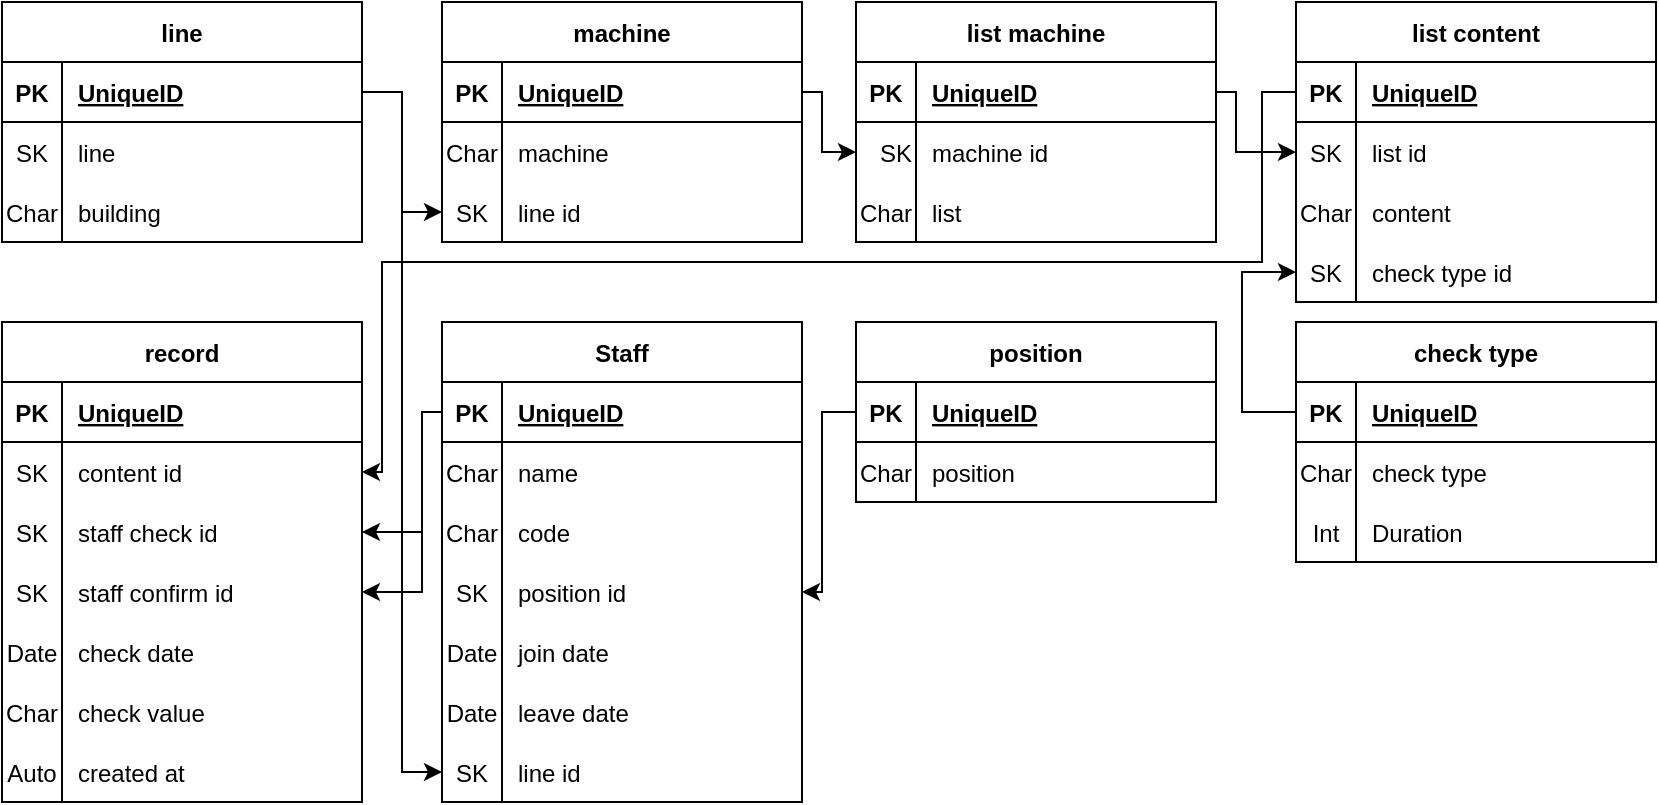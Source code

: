 <mxfile version="20.2.3" type="device"><diagram id="Ev0WNCF3IKm8s9I9lzgw" name="Page-1"><mxGraphModel dx="1185" dy="753" grid="1" gridSize="10" guides="1" tooltips="1" connect="1" arrows="1" fold="1" page="1" pageScale="1" pageWidth="827" pageHeight="1169" math="0" shadow="0"><root><mxCell id="0"/><mxCell id="1" parent="0"/><mxCell id="_2Ecs154uM6czlzR4PsC-23" value="line" style="shape=table;startSize=30;container=1;collapsible=1;childLayout=tableLayout;fixedRows=1;rowLines=0;fontStyle=1;align=center;resizeLast=1;" parent="1" vertex="1"><mxGeometry y="40" width="180" height="120" as="geometry"/></mxCell><mxCell id="_2Ecs154uM6czlzR4PsC-24" value="" style="shape=tableRow;horizontal=0;startSize=0;swimlaneHead=0;swimlaneBody=0;fillColor=none;collapsible=0;dropTarget=0;points=[[0,0.5],[1,0.5]];portConstraint=eastwest;top=0;left=0;right=0;bottom=1;" parent="_2Ecs154uM6czlzR4PsC-23" vertex="1"><mxGeometry y="30" width="180" height="30" as="geometry"/></mxCell><mxCell id="_2Ecs154uM6czlzR4PsC-25" value="PK" style="shape=partialRectangle;connectable=0;fillColor=none;top=0;left=0;bottom=0;right=0;fontStyle=1;overflow=hidden;" parent="_2Ecs154uM6czlzR4PsC-24" vertex="1"><mxGeometry width="30" height="30" as="geometry"><mxRectangle width="30" height="30" as="alternateBounds"/></mxGeometry></mxCell><mxCell id="_2Ecs154uM6czlzR4PsC-26" value="UniqueID" style="shape=partialRectangle;connectable=0;fillColor=none;top=0;left=0;bottom=0;right=0;align=left;spacingLeft=6;fontStyle=5;overflow=hidden;" parent="_2Ecs154uM6czlzR4PsC-24" vertex="1"><mxGeometry x="30" width="150" height="30" as="geometry"><mxRectangle width="150" height="30" as="alternateBounds"/></mxGeometry></mxCell><mxCell id="_2Ecs154uM6czlzR4PsC-27" value="" style="shape=tableRow;horizontal=0;startSize=0;swimlaneHead=0;swimlaneBody=0;fillColor=none;collapsible=0;dropTarget=0;points=[[0,0.5],[1,0.5]];portConstraint=eastwest;top=0;left=0;right=0;bottom=0;" parent="_2Ecs154uM6czlzR4PsC-23" vertex="1"><mxGeometry y="60" width="180" height="30" as="geometry"/></mxCell><mxCell id="_2Ecs154uM6czlzR4PsC-28" value="SK" style="shape=partialRectangle;connectable=0;fillColor=none;top=0;left=0;bottom=0;right=0;editable=1;overflow=hidden;" parent="_2Ecs154uM6czlzR4PsC-27" vertex="1"><mxGeometry width="30" height="30" as="geometry"><mxRectangle width="30" height="30" as="alternateBounds"/></mxGeometry></mxCell><mxCell id="_2Ecs154uM6czlzR4PsC-29" value="line" style="shape=partialRectangle;connectable=0;fillColor=none;top=0;left=0;bottom=0;right=0;align=left;spacingLeft=6;overflow=hidden;" parent="_2Ecs154uM6czlzR4PsC-27" vertex="1"><mxGeometry x="30" width="150" height="30" as="geometry"><mxRectangle width="150" height="30" as="alternateBounds"/></mxGeometry></mxCell><mxCell id="_2Ecs154uM6czlzR4PsC-30" value="" style="shape=tableRow;horizontal=0;startSize=0;swimlaneHead=0;swimlaneBody=0;fillColor=none;collapsible=0;dropTarget=0;points=[[0,0.5],[1,0.5]];portConstraint=eastwest;top=0;left=0;right=0;bottom=0;" parent="_2Ecs154uM6czlzR4PsC-23" vertex="1"><mxGeometry y="90" width="180" height="30" as="geometry"/></mxCell><mxCell id="_2Ecs154uM6czlzR4PsC-31" value="Char" style="shape=partialRectangle;connectable=0;fillColor=none;top=0;left=0;bottom=0;right=0;editable=1;overflow=hidden;" parent="_2Ecs154uM6czlzR4PsC-30" vertex="1"><mxGeometry width="30" height="30" as="geometry"><mxRectangle width="30" height="30" as="alternateBounds"/></mxGeometry></mxCell><mxCell id="_2Ecs154uM6czlzR4PsC-32" value="building" style="shape=partialRectangle;connectable=0;fillColor=none;top=0;left=0;bottom=0;right=0;align=left;spacingLeft=6;overflow=hidden;" parent="_2Ecs154uM6czlzR4PsC-30" vertex="1"><mxGeometry x="30" width="150" height="30" as="geometry"><mxRectangle width="150" height="30" as="alternateBounds"/></mxGeometry></mxCell><mxCell id="_2Ecs154uM6czlzR4PsC-36" value="machine" style="shape=table;startSize=30;container=1;collapsible=1;childLayout=tableLayout;fixedRows=1;rowLines=0;fontStyle=1;align=center;resizeLast=1;" parent="1" vertex="1"><mxGeometry x="220" y="40" width="180" height="120" as="geometry"/></mxCell><mxCell id="_2Ecs154uM6czlzR4PsC-37" value="" style="shape=tableRow;horizontal=0;startSize=0;swimlaneHead=0;swimlaneBody=0;fillColor=none;collapsible=0;dropTarget=0;points=[[0,0.5],[1,0.5]];portConstraint=eastwest;top=0;left=0;right=0;bottom=1;" parent="_2Ecs154uM6czlzR4PsC-36" vertex="1"><mxGeometry y="30" width="180" height="30" as="geometry"/></mxCell><mxCell id="_2Ecs154uM6czlzR4PsC-38" value="PK" style="shape=partialRectangle;connectable=0;fillColor=none;top=0;left=0;bottom=0;right=0;fontStyle=1;overflow=hidden;" parent="_2Ecs154uM6czlzR4PsC-37" vertex="1"><mxGeometry width="30" height="30" as="geometry"><mxRectangle width="30" height="30" as="alternateBounds"/></mxGeometry></mxCell><mxCell id="_2Ecs154uM6czlzR4PsC-39" value="UniqueID" style="shape=partialRectangle;connectable=0;fillColor=none;top=0;left=0;bottom=0;right=0;align=left;spacingLeft=6;fontStyle=5;overflow=hidden;" parent="_2Ecs154uM6czlzR4PsC-37" vertex="1"><mxGeometry x="30" width="150" height="30" as="geometry"><mxRectangle width="150" height="30" as="alternateBounds"/></mxGeometry></mxCell><mxCell id="_2Ecs154uM6czlzR4PsC-40" value="" style="shape=tableRow;horizontal=0;startSize=0;swimlaneHead=0;swimlaneBody=0;fillColor=none;collapsible=0;dropTarget=0;points=[[0,0.5],[1,0.5]];portConstraint=eastwest;top=0;left=0;right=0;bottom=0;" parent="_2Ecs154uM6czlzR4PsC-36" vertex="1"><mxGeometry y="60" width="180" height="30" as="geometry"/></mxCell><mxCell id="_2Ecs154uM6czlzR4PsC-41" value="Char" style="shape=partialRectangle;connectable=0;fillColor=none;top=0;left=0;bottom=0;right=0;editable=1;overflow=hidden;" parent="_2Ecs154uM6czlzR4PsC-40" vertex="1"><mxGeometry width="30" height="30" as="geometry"><mxRectangle width="30" height="30" as="alternateBounds"/></mxGeometry></mxCell><mxCell id="_2Ecs154uM6czlzR4PsC-42" value="machine" style="shape=partialRectangle;connectable=0;fillColor=none;top=0;left=0;bottom=0;right=0;align=left;spacingLeft=6;overflow=hidden;" parent="_2Ecs154uM6czlzR4PsC-40" vertex="1"><mxGeometry x="30" width="150" height="30" as="geometry"><mxRectangle width="150" height="30" as="alternateBounds"/></mxGeometry></mxCell><mxCell id="_2Ecs154uM6czlzR4PsC-43" value="" style="shape=tableRow;horizontal=0;startSize=0;swimlaneHead=0;swimlaneBody=0;fillColor=none;collapsible=0;dropTarget=0;points=[[0,0.5],[1,0.5]];portConstraint=eastwest;top=0;left=0;right=0;bottom=0;" parent="_2Ecs154uM6czlzR4PsC-36" vertex="1"><mxGeometry y="90" width="180" height="30" as="geometry"/></mxCell><mxCell id="_2Ecs154uM6czlzR4PsC-44" value="SK" style="shape=partialRectangle;connectable=0;fillColor=none;top=0;left=0;bottom=0;right=0;editable=1;overflow=hidden;" parent="_2Ecs154uM6czlzR4PsC-43" vertex="1"><mxGeometry width="30" height="30" as="geometry"><mxRectangle width="30" height="30" as="alternateBounds"/></mxGeometry></mxCell><mxCell id="_2Ecs154uM6czlzR4PsC-45" value="line id" style="shape=partialRectangle;connectable=0;fillColor=none;top=0;left=0;bottom=0;right=0;align=left;spacingLeft=6;overflow=hidden;" parent="_2Ecs154uM6czlzR4PsC-43" vertex="1"><mxGeometry x="30" width="150" height="30" as="geometry"><mxRectangle width="150" height="30" as="alternateBounds"/></mxGeometry></mxCell><mxCell id="_2Ecs154uM6czlzR4PsC-46" value="list machine" style="shape=table;startSize=30;container=1;collapsible=1;childLayout=tableLayout;fixedRows=1;rowLines=0;fontStyle=1;align=center;resizeLast=1;" parent="1" vertex="1"><mxGeometry x="427" y="40" width="180" height="120" as="geometry"/></mxCell><mxCell id="_2Ecs154uM6czlzR4PsC-47" value="" style="shape=tableRow;horizontal=0;startSize=0;swimlaneHead=0;swimlaneBody=0;fillColor=none;collapsible=0;dropTarget=0;points=[[0,0.5],[1,0.5]];portConstraint=eastwest;top=0;left=0;right=0;bottom=1;" parent="_2Ecs154uM6czlzR4PsC-46" vertex="1"><mxGeometry y="30" width="180" height="30" as="geometry"/></mxCell><mxCell id="_2Ecs154uM6czlzR4PsC-48" value="PK" style="shape=partialRectangle;connectable=0;fillColor=none;top=0;left=0;bottom=0;right=0;fontStyle=1;overflow=hidden;" parent="_2Ecs154uM6czlzR4PsC-47" vertex="1"><mxGeometry width="30" height="30" as="geometry"><mxRectangle width="30" height="30" as="alternateBounds"/></mxGeometry></mxCell><mxCell id="_2Ecs154uM6czlzR4PsC-49" value="UniqueID" style="shape=partialRectangle;connectable=0;fillColor=none;top=0;left=0;bottom=0;right=0;align=left;spacingLeft=6;fontStyle=5;overflow=hidden;" parent="_2Ecs154uM6czlzR4PsC-47" vertex="1"><mxGeometry x="30" width="150" height="30" as="geometry"><mxRectangle width="150" height="30" as="alternateBounds"/></mxGeometry></mxCell><mxCell id="_2Ecs154uM6czlzR4PsC-50" value="" style="shape=tableRow;horizontal=0;startSize=0;swimlaneHead=0;swimlaneBody=0;fillColor=none;collapsible=0;dropTarget=0;points=[[0,0.5],[1,0.5]];portConstraint=eastwest;top=0;left=0;right=0;bottom=0;" parent="_2Ecs154uM6czlzR4PsC-46" vertex="1"><mxGeometry y="60" width="180" height="30" as="geometry"/></mxCell><mxCell id="_2Ecs154uM6czlzR4PsC-51" value="   SK" style="shape=partialRectangle;connectable=0;fillColor=none;top=0;left=0;bottom=0;right=0;editable=1;overflow=hidden;" parent="_2Ecs154uM6czlzR4PsC-50" vertex="1"><mxGeometry width="30" height="30" as="geometry"><mxRectangle width="30" height="30" as="alternateBounds"/></mxGeometry></mxCell><mxCell id="_2Ecs154uM6czlzR4PsC-52" value="machine id" style="shape=partialRectangle;connectable=0;fillColor=none;top=0;left=0;bottom=0;right=0;align=left;spacingLeft=6;overflow=hidden;" parent="_2Ecs154uM6czlzR4PsC-50" vertex="1"><mxGeometry x="30" width="150" height="30" as="geometry"><mxRectangle width="150" height="30" as="alternateBounds"/></mxGeometry></mxCell><mxCell id="_2Ecs154uM6czlzR4PsC-53" value="" style="shape=tableRow;horizontal=0;startSize=0;swimlaneHead=0;swimlaneBody=0;fillColor=none;collapsible=0;dropTarget=0;points=[[0,0.5],[1,0.5]];portConstraint=eastwest;top=0;left=0;right=0;bottom=0;" parent="_2Ecs154uM6czlzR4PsC-46" vertex="1"><mxGeometry y="90" width="180" height="30" as="geometry"/></mxCell><mxCell id="_2Ecs154uM6czlzR4PsC-54" value="Char" style="shape=partialRectangle;connectable=0;fillColor=none;top=0;left=0;bottom=0;right=0;editable=1;overflow=hidden;" parent="_2Ecs154uM6czlzR4PsC-53" vertex="1"><mxGeometry width="30" height="30" as="geometry"><mxRectangle width="30" height="30" as="alternateBounds"/></mxGeometry></mxCell><mxCell id="_2Ecs154uM6czlzR4PsC-55" value="list" style="shape=partialRectangle;connectable=0;fillColor=none;top=0;left=0;bottom=0;right=0;align=left;spacingLeft=6;overflow=hidden;" parent="_2Ecs154uM6czlzR4PsC-53" vertex="1"><mxGeometry x="30" width="150" height="30" as="geometry"><mxRectangle width="150" height="30" as="alternateBounds"/></mxGeometry></mxCell><mxCell id="_2Ecs154uM6czlzR4PsC-56" value="list content" style="shape=table;startSize=30;container=1;collapsible=1;childLayout=tableLayout;fixedRows=1;rowLines=0;fontStyle=1;align=center;resizeLast=1;" parent="1" vertex="1"><mxGeometry x="647" y="40" width="180" height="150" as="geometry"/></mxCell><mxCell id="_2Ecs154uM6czlzR4PsC-57" value="" style="shape=tableRow;horizontal=0;startSize=0;swimlaneHead=0;swimlaneBody=0;fillColor=none;collapsible=0;dropTarget=0;points=[[0,0.5],[1,0.5]];portConstraint=eastwest;top=0;left=0;right=0;bottom=1;" parent="_2Ecs154uM6czlzR4PsC-56" vertex="1"><mxGeometry y="30" width="180" height="30" as="geometry"/></mxCell><mxCell id="_2Ecs154uM6czlzR4PsC-58" value="PK" style="shape=partialRectangle;connectable=0;fillColor=none;top=0;left=0;bottom=0;right=0;fontStyle=1;overflow=hidden;" parent="_2Ecs154uM6czlzR4PsC-57" vertex="1"><mxGeometry width="30" height="30" as="geometry"><mxRectangle width="30" height="30" as="alternateBounds"/></mxGeometry></mxCell><mxCell id="_2Ecs154uM6czlzR4PsC-59" value="UniqueID" style="shape=partialRectangle;connectable=0;fillColor=none;top=0;left=0;bottom=0;right=0;align=left;spacingLeft=6;fontStyle=5;overflow=hidden;" parent="_2Ecs154uM6czlzR4PsC-57" vertex="1"><mxGeometry x="30" width="150" height="30" as="geometry"><mxRectangle width="150" height="30" as="alternateBounds"/></mxGeometry></mxCell><mxCell id="_2Ecs154uM6czlzR4PsC-60" value="" style="shape=tableRow;horizontal=0;startSize=0;swimlaneHead=0;swimlaneBody=0;fillColor=none;collapsible=0;dropTarget=0;points=[[0,0.5],[1,0.5]];portConstraint=eastwest;top=0;left=0;right=0;bottom=0;" parent="_2Ecs154uM6czlzR4PsC-56" vertex="1"><mxGeometry y="60" width="180" height="30" as="geometry"/></mxCell><mxCell id="_2Ecs154uM6czlzR4PsC-61" value="SK" style="shape=partialRectangle;connectable=0;fillColor=none;top=0;left=0;bottom=0;right=0;editable=1;overflow=hidden;" parent="_2Ecs154uM6czlzR4PsC-60" vertex="1"><mxGeometry width="30" height="30" as="geometry"><mxRectangle width="30" height="30" as="alternateBounds"/></mxGeometry></mxCell><mxCell id="_2Ecs154uM6czlzR4PsC-62" value="list id" style="shape=partialRectangle;connectable=0;fillColor=none;top=0;left=0;bottom=0;right=0;align=left;spacingLeft=6;overflow=hidden;" parent="_2Ecs154uM6czlzR4PsC-60" vertex="1"><mxGeometry x="30" width="150" height="30" as="geometry"><mxRectangle width="150" height="30" as="alternateBounds"/></mxGeometry></mxCell><mxCell id="_2Ecs154uM6czlzR4PsC-63" value="" style="shape=tableRow;horizontal=0;startSize=0;swimlaneHead=0;swimlaneBody=0;fillColor=none;collapsible=0;dropTarget=0;points=[[0,0.5],[1,0.5]];portConstraint=eastwest;top=0;left=0;right=0;bottom=0;" parent="_2Ecs154uM6czlzR4PsC-56" vertex="1"><mxGeometry y="90" width="180" height="30" as="geometry"/></mxCell><mxCell id="_2Ecs154uM6czlzR4PsC-64" value="Char" style="shape=partialRectangle;connectable=0;fillColor=none;top=0;left=0;bottom=0;right=0;editable=1;overflow=hidden;" parent="_2Ecs154uM6czlzR4PsC-63" vertex="1"><mxGeometry width="30" height="30" as="geometry"><mxRectangle width="30" height="30" as="alternateBounds"/></mxGeometry></mxCell><mxCell id="_2Ecs154uM6czlzR4PsC-65" value="content" style="shape=partialRectangle;connectable=0;fillColor=none;top=0;left=0;bottom=0;right=0;align=left;spacingLeft=6;overflow=hidden;" parent="_2Ecs154uM6czlzR4PsC-63" vertex="1"><mxGeometry x="30" width="150" height="30" as="geometry"><mxRectangle width="150" height="30" as="alternateBounds"/></mxGeometry></mxCell><mxCell id="_2Ecs154uM6czlzR4PsC-69" value="" style="shape=tableRow;horizontal=0;startSize=0;swimlaneHead=0;swimlaneBody=0;fillColor=none;collapsible=0;dropTarget=0;points=[[0,0.5],[1,0.5]];portConstraint=eastwest;top=0;left=0;right=0;bottom=0;" parent="_2Ecs154uM6czlzR4PsC-56" vertex="1"><mxGeometry y="120" width="180" height="30" as="geometry"/></mxCell><mxCell id="_2Ecs154uM6czlzR4PsC-70" value="SK" style="shape=partialRectangle;connectable=0;fillColor=none;top=0;left=0;bottom=0;right=0;editable=1;overflow=hidden;" parent="_2Ecs154uM6czlzR4PsC-69" vertex="1"><mxGeometry width="30" height="30" as="geometry"><mxRectangle width="30" height="30" as="alternateBounds"/></mxGeometry></mxCell><mxCell id="_2Ecs154uM6czlzR4PsC-71" value="check type id" style="shape=partialRectangle;connectable=0;fillColor=none;top=0;left=0;bottom=0;right=0;align=left;spacingLeft=6;overflow=hidden;" parent="_2Ecs154uM6czlzR4PsC-69" vertex="1"><mxGeometry x="30" width="150" height="30" as="geometry"><mxRectangle width="150" height="30" as="alternateBounds"/></mxGeometry></mxCell><mxCell id="_2Ecs154uM6czlzR4PsC-72" value="record" style="shape=table;startSize=30;container=1;collapsible=1;childLayout=tableLayout;fixedRows=1;rowLines=0;fontStyle=1;align=center;resizeLast=1;" parent="1" vertex="1"><mxGeometry y="200" width="180" height="240" as="geometry"/></mxCell><mxCell id="_2Ecs154uM6czlzR4PsC-73" value="" style="shape=tableRow;horizontal=0;startSize=0;swimlaneHead=0;swimlaneBody=0;fillColor=none;collapsible=0;dropTarget=0;points=[[0,0.5],[1,0.5]];portConstraint=eastwest;top=0;left=0;right=0;bottom=1;" parent="_2Ecs154uM6czlzR4PsC-72" vertex="1"><mxGeometry y="30" width="180" height="30" as="geometry"/></mxCell><mxCell id="_2Ecs154uM6czlzR4PsC-74" value="PK" style="shape=partialRectangle;connectable=0;fillColor=none;top=0;left=0;bottom=0;right=0;fontStyle=1;overflow=hidden;" parent="_2Ecs154uM6czlzR4PsC-73" vertex="1"><mxGeometry width="30" height="30" as="geometry"><mxRectangle width="30" height="30" as="alternateBounds"/></mxGeometry></mxCell><mxCell id="_2Ecs154uM6czlzR4PsC-75" value="UniqueID" style="shape=partialRectangle;connectable=0;fillColor=none;top=0;left=0;bottom=0;right=0;align=left;spacingLeft=6;fontStyle=5;overflow=hidden;" parent="_2Ecs154uM6czlzR4PsC-73" vertex="1"><mxGeometry x="30" width="150" height="30" as="geometry"><mxRectangle width="150" height="30" as="alternateBounds"/></mxGeometry></mxCell><mxCell id="_2Ecs154uM6czlzR4PsC-76" value="" style="shape=tableRow;horizontal=0;startSize=0;swimlaneHead=0;swimlaneBody=0;fillColor=none;collapsible=0;dropTarget=0;points=[[0,0.5],[1,0.5]];portConstraint=eastwest;top=0;left=0;right=0;bottom=0;" parent="_2Ecs154uM6czlzR4PsC-72" vertex="1"><mxGeometry y="60" width="180" height="30" as="geometry"/></mxCell><mxCell id="_2Ecs154uM6czlzR4PsC-77" value="SK" style="shape=partialRectangle;connectable=0;fillColor=none;top=0;left=0;bottom=0;right=0;editable=1;overflow=hidden;" parent="_2Ecs154uM6czlzR4PsC-76" vertex="1"><mxGeometry width="30" height="30" as="geometry"><mxRectangle width="30" height="30" as="alternateBounds"/></mxGeometry></mxCell><mxCell id="_2Ecs154uM6czlzR4PsC-78" value="content id" style="shape=partialRectangle;connectable=0;fillColor=none;top=0;left=0;bottom=0;right=0;align=left;spacingLeft=6;overflow=hidden;" parent="_2Ecs154uM6czlzR4PsC-76" vertex="1"><mxGeometry x="30" width="150" height="30" as="geometry"><mxRectangle width="150" height="30" as="alternateBounds"/></mxGeometry></mxCell><mxCell id="_2Ecs154uM6czlzR4PsC-79" value="" style="shape=tableRow;horizontal=0;startSize=0;swimlaneHead=0;swimlaneBody=0;fillColor=none;collapsible=0;dropTarget=0;points=[[0,0.5],[1,0.5]];portConstraint=eastwest;top=0;left=0;right=0;bottom=0;" parent="_2Ecs154uM6czlzR4PsC-72" vertex="1"><mxGeometry y="90" width="180" height="30" as="geometry"/></mxCell><mxCell id="_2Ecs154uM6czlzR4PsC-80" value="SK" style="shape=partialRectangle;connectable=0;fillColor=none;top=0;left=0;bottom=0;right=0;editable=1;overflow=hidden;" parent="_2Ecs154uM6czlzR4PsC-79" vertex="1"><mxGeometry width="30" height="30" as="geometry"><mxRectangle width="30" height="30" as="alternateBounds"/></mxGeometry></mxCell><mxCell id="_2Ecs154uM6czlzR4PsC-81" value="staff check id" style="shape=partialRectangle;connectable=0;fillColor=none;top=0;left=0;bottom=0;right=0;align=left;spacingLeft=6;overflow=hidden;" parent="_2Ecs154uM6czlzR4PsC-79" vertex="1"><mxGeometry x="30" width="150" height="30" as="geometry"><mxRectangle width="150" height="30" as="alternateBounds"/></mxGeometry></mxCell><mxCell id="_2Ecs154uM6czlzR4PsC-82" value="" style="shape=tableRow;horizontal=0;startSize=0;swimlaneHead=0;swimlaneBody=0;fillColor=none;collapsible=0;dropTarget=0;points=[[0,0.5],[1,0.5]];portConstraint=eastwest;top=0;left=0;right=0;bottom=0;" parent="_2Ecs154uM6czlzR4PsC-72" vertex="1"><mxGeometry y="120" width="180" height="30" as="geometry"/></mxCell><mxCell id="_2Ecs154uM6czlzR4PsC-83" value="SK" style="shape=partialRectangle;connectable=0;fillColor=none;top=0;left=0;bottom=0;right=0;editable=1;overflow=hidden;" parent="_2Ecs154uM6czlzR4PsC-82" vertex="1"><mxGeometry width="30" height="30" as="geometry"><mxRectangle width="30" height="30" as="alternateBounds"/></mxGeometry></mxCell><mxCell id="_2Ecs154uM6czlzR4PsC-84" value="staff confirm id" style="shape=partialRectangle;connectable=0;fillColor=none;top=0;left=0;bottom=0;right=0;align=left;spacingLeft=6;overflow=hidden;" parent="_2Ecs154uM6czlzR4PsC-82" vertex="1"><mxGeometry x="30" width="150" height="30" as="geometry"><mxRectangle width="150" height="30" as="alternateBounds"/></mxGeometry></mxCell><mxCell id="_2Ecs154uM6czlzR4PsC-91" value="" style="shape=tableRow;horizontal=0;startSize=0;swimlaneHead=0;swimlaneBody=0;fillColor=none;collapsible=0;dropTarget=0;points=[[0,0.5],[1,0.5]];portConstraint=eastwest;top=0;left=0;right=0;bottom=0;" parent="_2Ecs154uM6czlzR4PsC-72" vertex="1"><mxGeometry y="150" width="180" height="30" as="geometry"/></mxCell><mxCell id="_2Ecs154uM6czlzR4PsC-92" value="Date" style="shape=partialRectangle;connectable=0;fillColor=none;top=0;left=0;bottom=0;right=0;editable=1;overflow=hidden;" parent="_2Ecs154uM6czlzR4PsC-91" vertex="1"><mxGeometry width="30" height="30" as="geometry"><mxRectangle width="30" height="30" as="alternateBounds"/></mxGeometry></mxCell><mxCell id="_2Ecs154uM6czlzR4PsC-93" value="check date" style="shape=partialRectangle;connectable=0;fillColor=none;top=0;left=0;bottom=0;right=0;align=left;spacingLeft=6;overflow=hidden;" parent="_2Ecs154uM6czlzR4PsC-91" vertex="1"><mxGeometry x="30" width="150" height="30" as="geometry"><mxRectangle width="150" height="30" as="alternateBounds"/></mxGeometry></mxCell><mxCell id="2SD9ZNdZj4F0sZAUb_Pm-61" value="" style="shape=tableRow;horizontal=0;startSize=0;swimlaneHead=0;swimlaneBody=0;fillColor=none;collapsible=0;dropTarget=0;points=[[0,0.5],[1,0.5]];portConstraint=eastwest;top=0;left=0;right=0;bottom=0;" parent="_2Ecs154uM6czlzR4PsC-72" vertex="1"><mxGeometry y="180" width="180" height="30" as="geometry"/></mxCell><mxCell id="2SD9ZNdZj4F0sZAUb_Pm-62" value="Char" style="shape=partialRectangle;connectable=0;fillColor=none;top=0;left=0;bottom=0;right=0;editable=1;overflow=hidden;" parent="2SD9ZNdZj4F0sZAUb_Pm-61" vertex="1"><mxGeometry width="30" height="30" as="geometry"><mxRectangle width="30" height="30" as="alternateBounds"/></mxGeometry></mxCell><mxCell id="2SD9ZNdZj4F0sZAUb_Pm-63" value="check value" style="shape=partialRectangle;connectable=0;fillColor=none;top=0;left=0;bottom=0;right=0;align=left;spacingLeft=6;overflow=hidden;" parent="2SD9ZNdZj4F0sZAUb_Pm-61" vertex="1"><mxGeometry x="30" width="150" height="30" as="geometry"><mxRectangle width="150" height="30" as="alternateBounds"/></mxGeometry></mxCell><mxCell id="dlh7ymFN80G6ZpTlw3_Z-6" value="" style="shape=tableRow;horizontal=0;startSize=0;swimlaneHead=0;swimlaneBody=0;fillColor=none;collapsible=0;dropTarget=0;points=[[0,0.5],[1,0.5]];portConstraint=eastwest;top=0;left=0;right=0;bottom=0;" vertex="1" parent="_2Ecs154uM6czlzR4PsC-72"><mxGeometry y="210" width="180" height="30" as="geometry"/></mxCell><mxCell id="dlh7ymFN80G6ZpTlw3_Z-7" value="Auto" style="shape=partialRectangle;connectable=0;fillColor=none;top=0;left=0;bottom=0;right=0;editable=1;overflow=hidden;" vertex="1" parent="dlh7ymFN80G6ZpTlw3_Z-6"><mxGeometry width="30" height="30" as="geometry"><mxRectangle width="30" height="30" as="alternateBounds"/></mxGeometry></mxCell><mxCell id="dlh7ymFN80G6ZpTlw3_Z-8" value="created at" style="shape=partialRectangle;connectable=0;fillColor=none;top=0;left=0;bottom=0;right=0;align=left;spacingLeft=6;overflow=hidden;" vertex="1" parent="dlh7ymFN80G6ZpTlw3_Z-6"><mxGeometry x="30" width="150" height="30" as="geometry"><mxRectangle width="150" height="30" as="alternateBounds"/></mxGeometry></mxCell><mxCell id="2SD9ZNdZj4F0sZAUb_Pm-1" value="Staff" style="shape=table;startSize=30;container=1;collapsible=1;childLayout=tableLayout;fixedRows=1;rowLines=0;fontStyle=1;align=center;resizeLast=1;" parent="1" vertex="1"><mxGeometry x="220" y="200" width="180" height="240" as="geometry"/></mxCell><mxCell id="2SD9ZNdZj4F0sZAUb_Pm-2" value="" style="shape=tableRow;horizontal=0;startSize=0;swimlaneHead=0;swimlaneBody=0;fillColor=none;collapsible=0;dropTarget=0;points=[[0,0.5],[1,0.5]];portConstraint=eastwest;top=0;left=0;right=0;bottom=1;" parent="2SD9ZNdZj4F0sZAUb_Pm-1" vertex="1"><mxGeometry y="30" width="180" height="30" as="geometry"/></mxCell><mxCell id="2SD9ZNdZj4F0sZAUb_Pm-3" value="PK" style="shape=partialRectangle;connectable=0;fillColor=none;top=0;left=0;bottom=0;right=0;fontStyle=1;overflow=hidden;" parent="2SD9ZNdZj4F0sZAUb_Pm-2" vertex="1"><mxGeometry width="30" height="30" as="geometry"><mxRectangle width="30" height="30" as="alternateBounds"/></mxGeometry></mxCell><mxCell id="2SD9ZNdZj4F0sZAUb_Pm-4" value="UniqueID" style="shape=partialRectangle;connectable=0;fillColor=none;top=0;left=0;bottom=0;right=0;align=left;spacingLeft=6;fontStyle=5;overflow=hidden;" parent="2SD9ZNdZj4F0sZAUb_Pm-2" vertex="1"><mxGeometry x="30" width="150" height="30" as="geometry"><mxRectangle width="150" height="30" as="alternateBounds"/></mxGeometry></mxCell><mxCell id="2SD9ZNdZj4F0sZAUb_Pm-5" value="" style="shape=tableRow;horizontal=0;startSize=0;swimlaneHead=0;swimlaneBody=0;fillColor=none;collapsible=0;dropTarget=0;points=[[0,0.5],[1,0.5]];portConstraint=eastwest;top=0;left=0;right=0;bottom=0;" parent="2SD9ZNdZj4F0sZAUb_Pm-1" vertex="1"><mxGeometry y="60" width="180" height="30" as="geometry"/></mxCell><mxCell id="2SD9ZNdZj4F0sZAUb_Pm-6" value="Char" style="shape=partialRectangle;connectable=0;fillColor=none;top=0;left=0;bottom=0;right=0;editable=1;overflow=hidden;" parent="2SD9ZNdZj4F0sZAUb_Pm-5" vertex="1"><mxGeometry width="30" height="30" as="geometry"><mxRectangle width="30" height="30" as="alternateBounds"/></mxGeometry></mxCell><mxCell id="2SD9ZNdZj4F0sZAUb_Pm-7" value="name" style="shape=partialRectangle;connectable=0;fillColor=none;top=0;left=0;bottom=0;right=0;align=left;spacingLeft=6;overflow=hidden;" parent="2SD9ZNdZj4F0sZAUb_Pm-5" vertex="1"><mxGeometry x="30" width="150" height="30" as="geometry"><mxRectangle width="150" height="30" as="alternateBounds"/></mxGeometry></mxCell><mxCell id="2SD9ZNdZj4F0sZAUb_Pm-8" value="" style="shape=tableRow;horizontal=0;startSize=0;swimlaneHead=0;swimlaneBody=0;fillColor=none;collapsible=0;dropTarget=0;points=[[0,0.5],[1,0.5]];portConstraint=eastwest;top=0;left=0;right=0;bottom=0;" parent="2SD9ZNdZj4F0sZAUb_Pm-1" vertex="1"><mxGeometry y="90" width="180" height="30" as="geometry"/></mxCell><mxCell id="2SD9ZNdZj4F0sZAUb_Pm-9" value="Char" style="shape=partialRectangle;connectable=0;fillColor=none;top=0;left=0;bottom=0;right=0;editable=1;overflow=hidden;" parent="2SD9ZNdZj4F0sZAUb_Pm-8" vertex="1"><mxGeometry width="30" height="30" as="geometry"><mxRectangle width="30" height="30" as="alternateBounds"/></mxGeometry></mxCell><mxCell id="2SD9ZNdZj4F0sZAUb_Pm-10" value="code" style="shape=partialRectangle;connectable=0;fillColor=none;top=0;left=0;bottom=0;right=0;align=left;spacingLeft=6;overflow=hidden;" parent="2SD9ZNdZj4F0sZAUb_Pm-8" vertex="1"><mxGeometry x="30" width="150" height="30" as="geometry"><mxRectangle width="150" height="30" as="alternateBounds"/></mxGeometry></mxCell><mxCell id="2SD9ZNdZj4F0sZAUb_Pm-11" value="" style="shape=tableRow;horizontal=0;startSize=0;swimlaneHead=0;swimlaneBody=0;fillColor=none;collapsible=0;dropTarget=0;points=[[0,0.5],[1,0.5]];portConstraint=eastwest;top=0;left=0;right=0;bottom=0;" parent="2SD9ZNdZj4F0sZAUb_Pm-1" vertex="1"><mxGeometry y="120" width="180" height="30" as="geometry"/></mxCell><mxCell id="2SD9ZNdZj4F0sZAUb_Pm-12" value="SK" style="shape=partialRectangle;connectable=0;fillColor=none;top=0;left=0;bottom=0;right=0;editable=1;overflow=hidden;" parent="2SD9ZNdZj4F0sZAUb_Pm-11" vertex="1"><mxGeometry width="30" height="30" as="geometry"><mxRectangle width="30" height="30" as="alternateBounds"/></mxGeometry></mxCell><mxCell id="2SD9ZNdZj4F0sZAUb_Pm-13" value="position id" style="shape=partialRectangle;connectable=0;fillColor=none;top=0;left=0;bottom=0;right=0;align=left;spacingLeft=6;overflow=hidden;" parent="2SD9ZNdZj4F0sZAUb_Pm-11" vertex="1"><mxGeometry x="30" width="150" height="30" as="geometry"><mxRectangle width="150" height="30" as="alternateBounds"/></mxGeometry></mxCell><mxCell id="2SD9ZNdZj4F0sZAUb_Pm-14" value="" style="shape=tableRow;horizontal=0;startSize=0;swimlaneHead=0;swimlaneBody=0;fillColor=none;collapsible=0;dropTarget=0;points=[[0,0.5],[1,0.5]];portConstraint=eastwest;top=0;left=0;right=0;bottom=0;fontStyle=2" parent="2SD9ZNdZj4F0sZAUb_Pm-1" vertex="1"><mxGeometry y="150" width="180" height="30" as="geometry"/></mxCell><mxCell id="2SD9ZNdZj4F0sZAUb_Pm-15" value="Date" style="shape=partialRectangle;connectable=0;fillColor=none;top=0;left=0;bottom=0;right=0;editable=1;overflow=hidden;" parent="2SD9ZNdZj4F0sZAUb_Pm-14" vertex="1"><mxGeometry width="30" height="30" as="geometry"><mxRectangle width="30" height="30" as="alternateBounds"/></mxGeometry></mxCell><mxCell id="2SD9ZNdZj4F0sZAUb_Pm-16" value="join date" style="shape=partialRectangle;connectable=0;fillColor=none;top=0;left=0;bottom=0;right=0;align=left;spacingLeft=6;overflow=hidden;" parent="2SD9ZNdZj4F0sZAUb_Pm-14" vertex="1"><mxGeometry x="30" width="150" height="30" as="geometry"><mxRectangle width="150" height="30" as="alternateBounds"/></mxGeometry></mxCell><mxCell id="2SD9ZNdZj4F0sZAUb_Pm-36" value="" style="shape=tableRow;horizontal=0;startSize=0;swimlaneHead=0;swimlaneBody=0;fillColor=none;collapsible=0;dropTarget=0;points=[[0,0.5],[1,0.5]];portConstraint=eastwest;top=0;left=0;right=0;bottom=0;fontStyle=2" parent="2SD9ZNdZj4F0sZAUb_Pm-1" vertex="1"><mxGeometry y="180" width="180" height="30" as="geometry"/></mxCell><mxCell id="2SD9ZNdZj4F0sZAUb_Pm-37" value="Date" style="shape=partialRectangle;connectable=0;fillColor=none;top=0;left=0;bottom=0;right=0;editable=1;overflow=hidden;" parent="2SD9ZNdZj4F0sZAUb_Pm-36" vertex="1"><mxGeometry width="30" height="30" as="geometry"><mxRectangle width="30" height="30" as="alternateBounds"/></mxGeometry></mxCell><mxCell id="2SD9ZNdZj4F0sZAUb_Pm-38" value="leave date" style="shape=partialRectangle;connectable=0;fillColor=none;top=0;left=0;bottom=0;right=0;align=left;spacingLeft=6;overflow=hidden;" parent="2SD9ZNdZj4F0sZAUb_Pm-36" vertex="1"><mxGeometry x="30" width="150" height="30" as="geometry"><mxRectangle width="150" height="30" as="alternateBounds"/></mxGeometry></mxCell><mxCell id="dlh7ymFN80G6ZpTlw3_Z-1" value="" style="shape=tableRow;horizontal=0;startSize=0;swimlaneHead=0;swimlaneBody=0;fillColor=none;collapsible=0;dropTarget=0;points=[[0,0.5],[1,0.5]];portConstraint=eastwest;top=0;left=0;right=0;bottom=0;fontStyle=2" vertex="1" parent="2SD9ZNdZj4F0sZAUb_Pm-1"><mxGeometry y="210" width="180" height="30" as="geometry"/></mxCell><mxCell id="dlh7ymFN80G6ZpTlw3_Z-2" value="SK" style="shape=partialRectangle;connectable=0;fillColor=none;top=0;left=0;bottom=0;right=0;editable=1;overflow=hidden;" vertex="1" parent="dlh7ymFN80G6ZpTlw3_Z-1"><mxGeometry width="30" height="30" as="geometry"><mxRectangle width="30" height="30" as="alternateBounds"/></mxGeometry></mxCell><mxCell id="dlh7ymFN80G6ZpTlw3_Z-3" value="line id" style="shape=partialRectangle;connectable=0;fillColor=none;top=0;left=0;bottom=0;right=0;align=left;spacingLeft=6;overflow=hidden;" vertex="1" parent="dlh7ymFN80G6ZpTlw3_Z-1"><mxGeometry x="30" width="150" height="30" as="geometry"><mxRectangle width="150" height="30" as="alternateBounds"/></mxGeometry></mxCell><mxCell id="2SD9ZNdZj4F0sZAUb_Pm-39" value="position" style="shape=table;startSize=30;container=1;collapsible=1;childLayout=tableLayout;fixedRows=1;rowLines=0;fontStyle=1;align=center;resizeLast=1;" parent="1" vertex="1"><mxGeometry x="427" y="200" width="180" height="90" as="geometry"/></mxCell><mxCell id="2SD9ZNdZj4F0sZAUb_Pm-40" value="" style="shape=tableRow;horizontal=0;startSize=0;swimlaneHead=0;swimlaneBody=0;fillColor=none;collapsible=0;dropTarget=0;points=[[0,0.5],[1,0.5]];portConstraint=eastwest;top=0;left=0;right=0;bottom=1;" parent="2SD9ZNdZj4F0sZAUb_Pm-39" vertex="1"><mxGeometry y="30" width="180" height="30" as="geometry"/></mxCell><mxCell id="2SD9ZNdZj4F0sZAUb_Pm-41" value="PK" style="shape=partialRectangle;connectable=0;fillColor=none;top=0;left=0;bottom=0;right=0;fontStyle=1;overflow=hidden;" parent="2SD9ZNdZj4F0sZAUb_Pm-40" vertex="1"><mxGeometry width="30" height="30" as="geometry"><mxRectangle width="30" height="30" as="alternateBounds"/></mxGeometry></mxCell><mxCell id="2SD9ZNdZj4F0sZAUb_Pm-42" value="UniqueID" style="shape=partialRectangle;connectable=0;fillColor=none;top=0;left=0;bottom=0;right=0;align=left;spacingLeft=6;fontStyle=5;overflow=hidden;" parent="2SD9ZNdZj4F0sZAUb_Pm-40" vertex="1"><mxGeometry x="30" width="150" height="30" as="geometry"><mxRectangle width="150" height="30" as="alternateBounds"/></mxGeometry></mxCell><mxCell id="2SD9ZNdZj4F0sZAUb_Pm-43" value="" style="shape=tableRow;horizontal=0;startSize=0;swimlaneHead=0;swimlaneBody=0;fillColor=none;collapsible=0;dropTarget=0;points=[[0,0.5],[1,0.5]];portConstraint=eastwest;top=0;left=0;right=0;bottom=0;" parent="2SD9ZNdZj4F0sZAUb_Pm-39" vertex="1"><mxGeometry y="60" width="180" height="30" as="geometry"/></mxCell><mxCell id="2SD9ZNdZj4F0sZAUb_Pm-44" value="Char" style="shape=partialRectangle;connectable=0;fillColor=none;top=0;left=0;bottom=0;right=0;editable=1;overflow=hidden;" parent="2SD9ZNdZj4F0sZAUb_Pm-43" vertex="1"><mxGeometry width="30" height="30" as="geometry"><mxRectangle width="30" height="30" as="alternateBounds"/></mxGeometry></mxCell><mxCell id="2SD9ZNdZj4F0sZAUb_Pm-45" value="position" style="shape=partialRectangle;connectable=0;fillColor=none;top=0;left=0;bottom=0;right=0;align=left;spacingLeft=6;overflow=hidden;" parent="2SD9ZNdZj4F0sZAUb_Pm-43" vertex="1"><mxGeometry x="30" width="150" height="30" as="geometry"><mxRectangle width="150" height="30" as="alternateBounds"/></mxGeometry></mxCell><mxCell id="2SD9ZNdZj4F0sZAUb_Pm-54" style="edgeStyle=orthogonalEdgeStyle;rounded=0;orthogonalLoop=1;jettySize=auto;html=1;exitX=1;exitY=0.5;exitDx=0;exitDy=0;entryX=0;entryY=0.5;entryDx=0;entryDy=0;" parent="1" source="_2Ecs154uM6czlzR4PsC-24" target="_2Ecs154uM6czlzR4PsC-43" edge="1"><mxGeometry relative="1" as="geometry"/></mxCell><mxCell id="2SD9ZNdZj4F0sZAUb_Pm-55" style="edgeStyle=orthogonalEdgeStyle;rounded=0;orthogonalLoop=1;jettySize=auto;html=1;exitX=1;exitY=0.5;exitDx=0;exitDy=0;entryX=0;entryY=0.5;entryDx=0;entryDy=0;" parent="1" source="_2Ecs154uM6czlzR4PsC-37" target="_2Ecs154uM6czlzR4PsC-50" edge="1"><mxGeometry relative="1" as="geometry"><Array as="points"><mxPoint x="410" y="85"/><mxPoint x="410" y="115"/></Array></mxGeometry></mxCell><mxCell id="2SD9ZNdZj4F0sZAUb_Pm-56" style="edgeStyle=orthogonalEdgeStyle;rounded=0;orthogonalLoop=1;jettySize=auto;html=1;exitX=1;exitY=0.5;exitDx=0;exitDy=0;entryX=0;entryY=0.5;entryDx=0;entryDy=0;" parent="1" source="_2Ecs154uM6czlzR4PsC-47" target="_2Ecs154uM6czlzR4PsC-60" edge="1"><mxGeometry relative="1" as="geometry"><Array as="points"><mxPoint x="617" y="85"/><mxPoint x="617" y="115"/></Array></mxGeometry></mxCell><mxCell id="2SD9ZNdZj4F0sZAUb_Pm-57" style="edgeStyle=orthogonalEdgeStyle;rounded=0;orthogonalLoop=1;jettySize=auto;html=1;exitX=0;exitY=0.5;exitDx=0;exitDy=0;entryX=1;entryY=0.5;entryDx=0;entryDy=0;" parent="1" source="_2Ecs154uM6czlzR4PsC-57" target="_2Ecs154uM6czlzR4PsC-76" edge="1"><mxGeometry relative="1" as="geometry"><Array as="points"><mxPoint x="630" y="85"/><mxPoint x="630" y="170"/><mxPoint x="190" y="170"/><mxPoint x="190" y="275"/></Array></mxGeometry></mxCell><mxCell id="2SD9ZNdZj4F0sZAUb_Pm-58" style="edgeStyle=orthogonalEdgeStyle;rounded=0;orthogonalLoop=1;jettySize=auto;html=1;exitX=0;exitY=0.5;exitDx=0;exitDy=0;entryX=1;entryY=0.5;entryDx=0;entryDy=0;" parent="1" source="2SD9ZNdZj4F0sZAUb_Pm-2" target="_2Ecs154uM6czlzR4PsC-79" edge="1"><mxGeometry relative="1" as="geometry"><Array as="points"><mxPoint x="210" y="245"/><mxPoint x="210" y="305"/></Array></mxGeometry></mxCell><mxCell id="2SD9ZNdZj4F0sZAUb_Pm-59" style="edgeStyle=orthogonalEdgeStyle;rounded=0;orthogonalLoop=1;jettySize=auto;html=1;exitX=0;exitY=0.5;exitDx=0;exitDy=0;entryX=1;entryY=0.5;entryDx=0;entryDy=0;" parent="1" source="2SD9ZNdZj4F0sZAUb_Pm-40" target="2SD9ZNdZj4F0sZAUb_Pm-11" edge="1"><mxGeometry relative="1" as="geometry"><Array as="points"><mxPoint x="410" y="245"/><mxPoint x="410" y="335"/></Array></mxGeometry></mxCell><mxCell id="2SD9ZNdZj4F0sZAUb_Pm-60" style="edgeStyle=orthogonalEdgeStyle;rounded=0;orthogonalLoop=1;jettySize=auto;html=1;exitX=0;exitY=0.5;exitDx=0;exitDy=0;entryX=1;entryY=0.5;entryDx=0;entryDy=0;" parent="1" source="2SD9ZNdZj4F0sZAUb_Pm-2" target="_2Ecs154uM6czlzR4PsC-82" edge="1"><mxGeometry relative="1" as="geometry"><Array as="points"><mxPoint x="210" y="245"/><mxPoint x="210" y="335"/></Array></mxGeometry></mxCell><mxCell id="2SD9ZNdZj4F0sZAUb_Pm-64" value="check type" style="shape=table;startSize=30;container=1;collapsible=1;childLayout=tableLayout;fixedRows=1;rowLines=0;fontStyle=1;align=center;resizeLast=1;" parent="1" vertex="1"><mxGeometry x="647" y="200" width="180" height="120" as="geometry"/></mxCell><mxCell id="2SD9ZNdZj4F0sZAUb_Pm-65" value="" style="shape=tableRow;horizontal=0;startSize=0;swimlaneHead=0;swimlaneBody=0;fillColor=none;collapsible=0;dropTarget=0;points=[[0,0.5],[1,0.5]];portConstraint=eastwest;top=0;left=0;right=0;bottom=1;" parent="2SD9ZNdZj4F0sZAUb_Pm-64" vertex="1"><mxGeometry y="30" width="180" height="30" as="geometry"/></mxCell><mxCell id="2SD9ZNdZj4F0sZAUb_Pm-66" value="PK" style="shape=partialRectangle;connectable=0;fillColor=none;top=0;left=0;bottom=0;right=0;fontStyle=1;overflow=hidden;" parent="2SD9ZNdZj4F0sZAUb_Pm-65" vertex="1"><mxGeometry width="30" height="30" as="geometry"><mxRectangle width="30" height="30" as="alternateBounds"/></mxGeometry></mxCell><mxCell id="2SD9ZNdZj4F0sZAUb_Pm-67" value="UniqueID" style="shape=partialRectangle;connectable=0;fillColor=none;top=0;left=0;bottom=0;right=0;align=left;spacingLeft=6;fontStyle=5;overflow=hidden;" parent="2SD9ZNdZj4F0sZAUb_Pm-65" vertex="1"><mxGeometry x="30" width="150" height="30" as="geometry"><mxRectangle width="150" height="30" as="alternateBounds"/></mxGeometry></mxCell><mxCell id="2SD9ZNdZj4F0sZAUb_Pm-68" value="" style="shape=tableRow;horizontal=0;startSize=0;swimlaneHead=0;swimlaneBody=0;fillColor=none;collapsible=0;dropTarget=0;points=[[0,0.5],[1,0.5]];portConstraint=eastwest;top=0;left=0;right=0;bottom=0;" parent="2SD9ZNdZj4F0sZAUb_Pm-64" vertex="1"><mxGeometry y="60" width="180" height="30" as="geometry"/></mxCell><mxCell id="2SD9ZNdZj4F0sZAUb_Pm-69" value="Char" style="shape=partialRectangle;connectable=0;fillColor=none;top=0;left=0;bottom=0;right=0;editable=1;overflow=hidden;" parent="2SD9ZNdZj4F0sZAUb_Pm-68" vertex="1"><mxGeometry width="30" height="30" as="geometry"><mxRectangle width="30" height="30" as="alternateBounds"/></mxGeometry></mxCell><mxCell id="2SD9ZNdZj4F0sZAUb_Pm-70" value="check type" style="shape=partialRectangle;connectable=0;fillColor=none;top=0;left=0;bottom=0;right=0;align=left;spacingLeft=6;overflow=hidden;" parent="2SD9ZNdZj4F0sZAUb_Pm-68" vertex="1"><mxGeometry x="30" width="150" height="30" as="geometry"><mxRectangle width="150" height="30" as="alternateBounds"/></mxGeometry></mxCell><mxCell id="2SD9ZNdZj4F0sZAUb_Pm-72" value="" style="shape=tableRow;horizontal=0;startSize=0;swimlaneHead=0;swimlaneBody=0;fillColor=none;collapsible=0;dropTarget=0;points=[[0,0.5],[1,0.5]];portConstraint=eastwest;top=0;left=0;right=0;bottom=0;" parent="2SD9ZNdZj4F0sZAUb_Pm-64" vertex="1"><mxGeometry y="90" width="180" height="30" as="geometry"/></mxCell><mxCell id="2SD9ZNdZj4F0sZAUb_Pm-73" value="Int" style="shape=partialRectangle;connectable=0;fillColor=none;top=0;left=0;bottom=0;right=0;editable=1;overflow=hidden;" parent="2SD9ZNdZj4F0sZAUb_Pm-72" vertex="1"><mxGeometry width="30" height="30" as="geometry"><mxRectangle width="30" height="30" as="alternateBounds"/></mxGeometry></mxCell><mxCell id="2SD9ZNdZj4F0sZAUb_Pm-74" value="Duration" style="shape=partialRectangle;connectable=0;fillColor=none;top=0;left=0;bottom=0;right=0;align=left;spacingLeft=6;overflow=hidden;" parent="2SD9ZNdZj4F0sZAUb_Pm-72" vertex="1"><mxGeometry x="30" width="150" height="30" as="geometry"><mxRectangle width="150" height="30" as="alternateBounds"/></mxGeometry></mxCell><mxCell id="2SD9ZNdZj4F0sZAUb_Pm-71" style="edgeStyle=orthogonalEdgeStyle;rounded=0;orthogonalLoop=1;jettySize=auto;html=1;exitX=0;exitY=0.5;exitDx=0;exitDy=0;entryX=0;entryY=0.5;entryDx=0;entryDy=0;" parent="1" source="2SD9ZNdZj4F0sZAUb_Pm-65" target="_2Ecs154uM6czlzR4PsC-69" edge="1"><mxGeometry relative="1" as="geometry"><Array as="points"><mxPoint x="620" y="245"/><mxPoint x="620" y="175"/></Array></mxGeometry></mxCell><mxCell id="dlh7ymFN80G6ZpTlw3_Z-5" style="edgeStyle=orthogonalEdgeStyle;rounded=0;orthogonalLoop=1;jettySize=auto;html=1;exitX=1;exitY=0.5;exitDx=0;exitDy=0;entryX=0;entryY=0.5;entryDx=0;entryDy=0;" edge="1" parent="1" source="_2Ecs154uM6czlzR4PsC-24" target="dlh7ymFN80G6ZpTlw3_Z-1"><mxGeometry relative="1" as="geometry"/></mxCell></root></mxGraphModel></diagram></mxfile>
